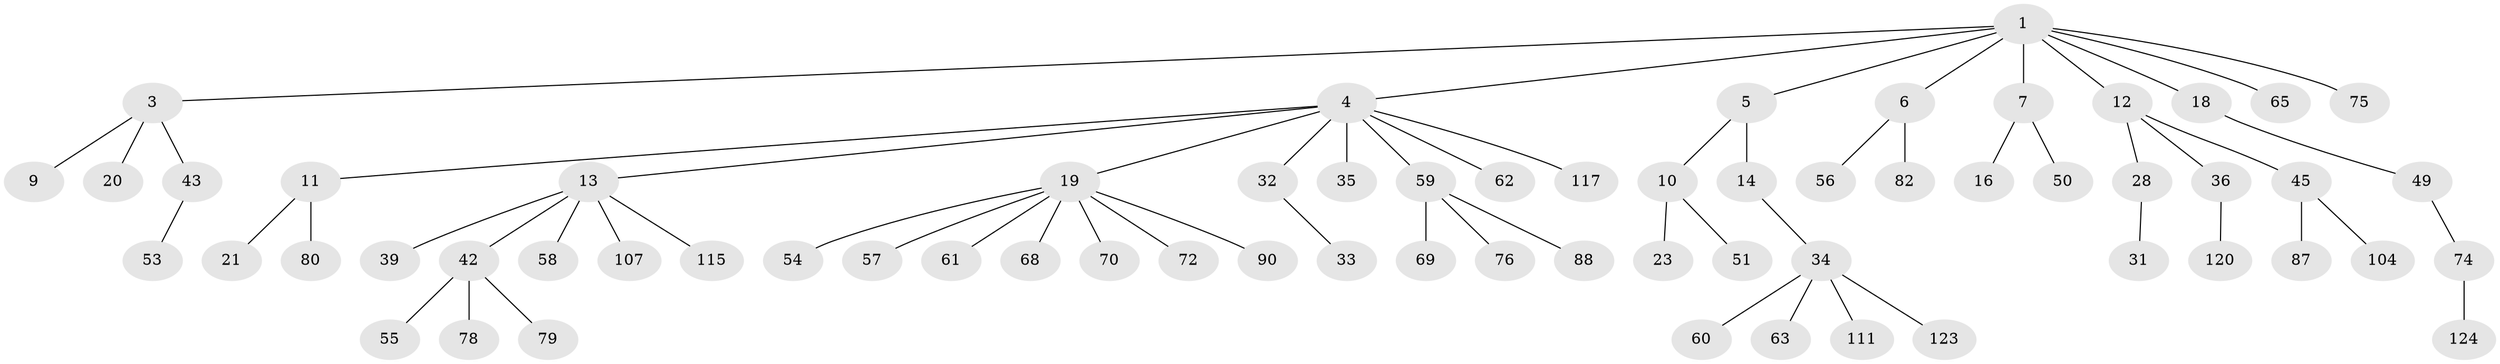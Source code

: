 // original degree distribution, {6: 0.007575757575757576, 5: 0.06060606060606061, 4: 0.05303030303030303, 7: 0.007575757575757576, 3: 0.14393939393939395, 2: 0.21212121212121213, 1: 0.5151515151515151}
// Generated by graph-tools (version 1.1) at 2025/15/03/09/25 04:15:30]
// undirected, 66 vertices, 65 edges
graph export_dot {
graph [start="1"]
  node [color=gray90,style=filled];
  1 [super="+2"];
  3;
  4 [super="+30+8"];
  5;
  6;
  7;
  9 [super="+101"];
  10;
  11;
  12 [super="+77+17"];
  13 [super="+126+22"];
  14 [super="+71+15"];
  16;
  18 [super="+122+86"];
  19 [super="+26+24"];
  20 [super="+114"];
  21 [super="+113"];
  23 [super="+48+127+40"];
  28 [super="+73+92+129"];
  31;
  32 [super="+84"];
  33;
  34;
  35;
  36;
  39 [super="+106+96"];
  42 [super="+47+52+67"];
  43 [super="+85"];
  45;
  49;
  50;
  51;
  53;
  54 [super="+83+119"];
  55;
  56 [super="+102"];
  57;
  58 [super="+64"];
  59;
  60 [super="+66"];
  61;
  62;
  63;
  65;
  68;
  69 [super="+97"];
  70;
  72;
  74 [super="+99"];
  75;
  76 [super="+116"];
  78;
  79;
  80;
  82;
  87;
  88;
  90 [super="+94"];
  104;
  107;
  111;
  115;
  117;
  120;
  123;
  124;
  1 -- 3;
  1 -- 5;
  1 -- 18;
  1 -- 65;
  1 -- 75;
  1 -- 4;
  1 -- 6;
  1 -- 7;
  1 -- 12;
  3 -- 9;
  3 -- 20;
  3 -- 43;
  4 -- 11;
  4 -- 35;
  4 -- 59;
  4 -- 117;
  4 -- 32;
  4 -- 19;
  4 -- 13;
  4 -- 62;
  5 -- 10;
  5 -- 14;
  6 -- 56;
  6 -- 82;
  7 -- 16;
  7 -- 50;
  10 -- 23;
  10 -- 51;
  11 -- 21;
  11 -- 80;
  12 -- 28;
  12 -- 36;
  12 -- 45;
  13 -- 115;
  13 -- 58;
  13 -- 39;
  13 -- 42;
  13 -- 107;
  14 -- 34;
  18 -- 49;
  19 -- 68;
  19 -- 70;
  19 -- 72;
  19 -- 90;
  19 -- 57;
  19 -- 61;
  19 -- 54;
  28 -- 31;
  32 -- 33;
  34 -- 60;
  34 -- 63;
  34 -- 111;
  34 -- 123;
  36 -- 120;
  42 -- 55;
  42 -- 78;
  42 -- 79;
  43 -- 53;
  45 -- 87;
  45 -- 104;
  49 -- 74;
  59 -- 69;
  59 -- 76;
  59 -- 88;
  74 -- 124;
}
